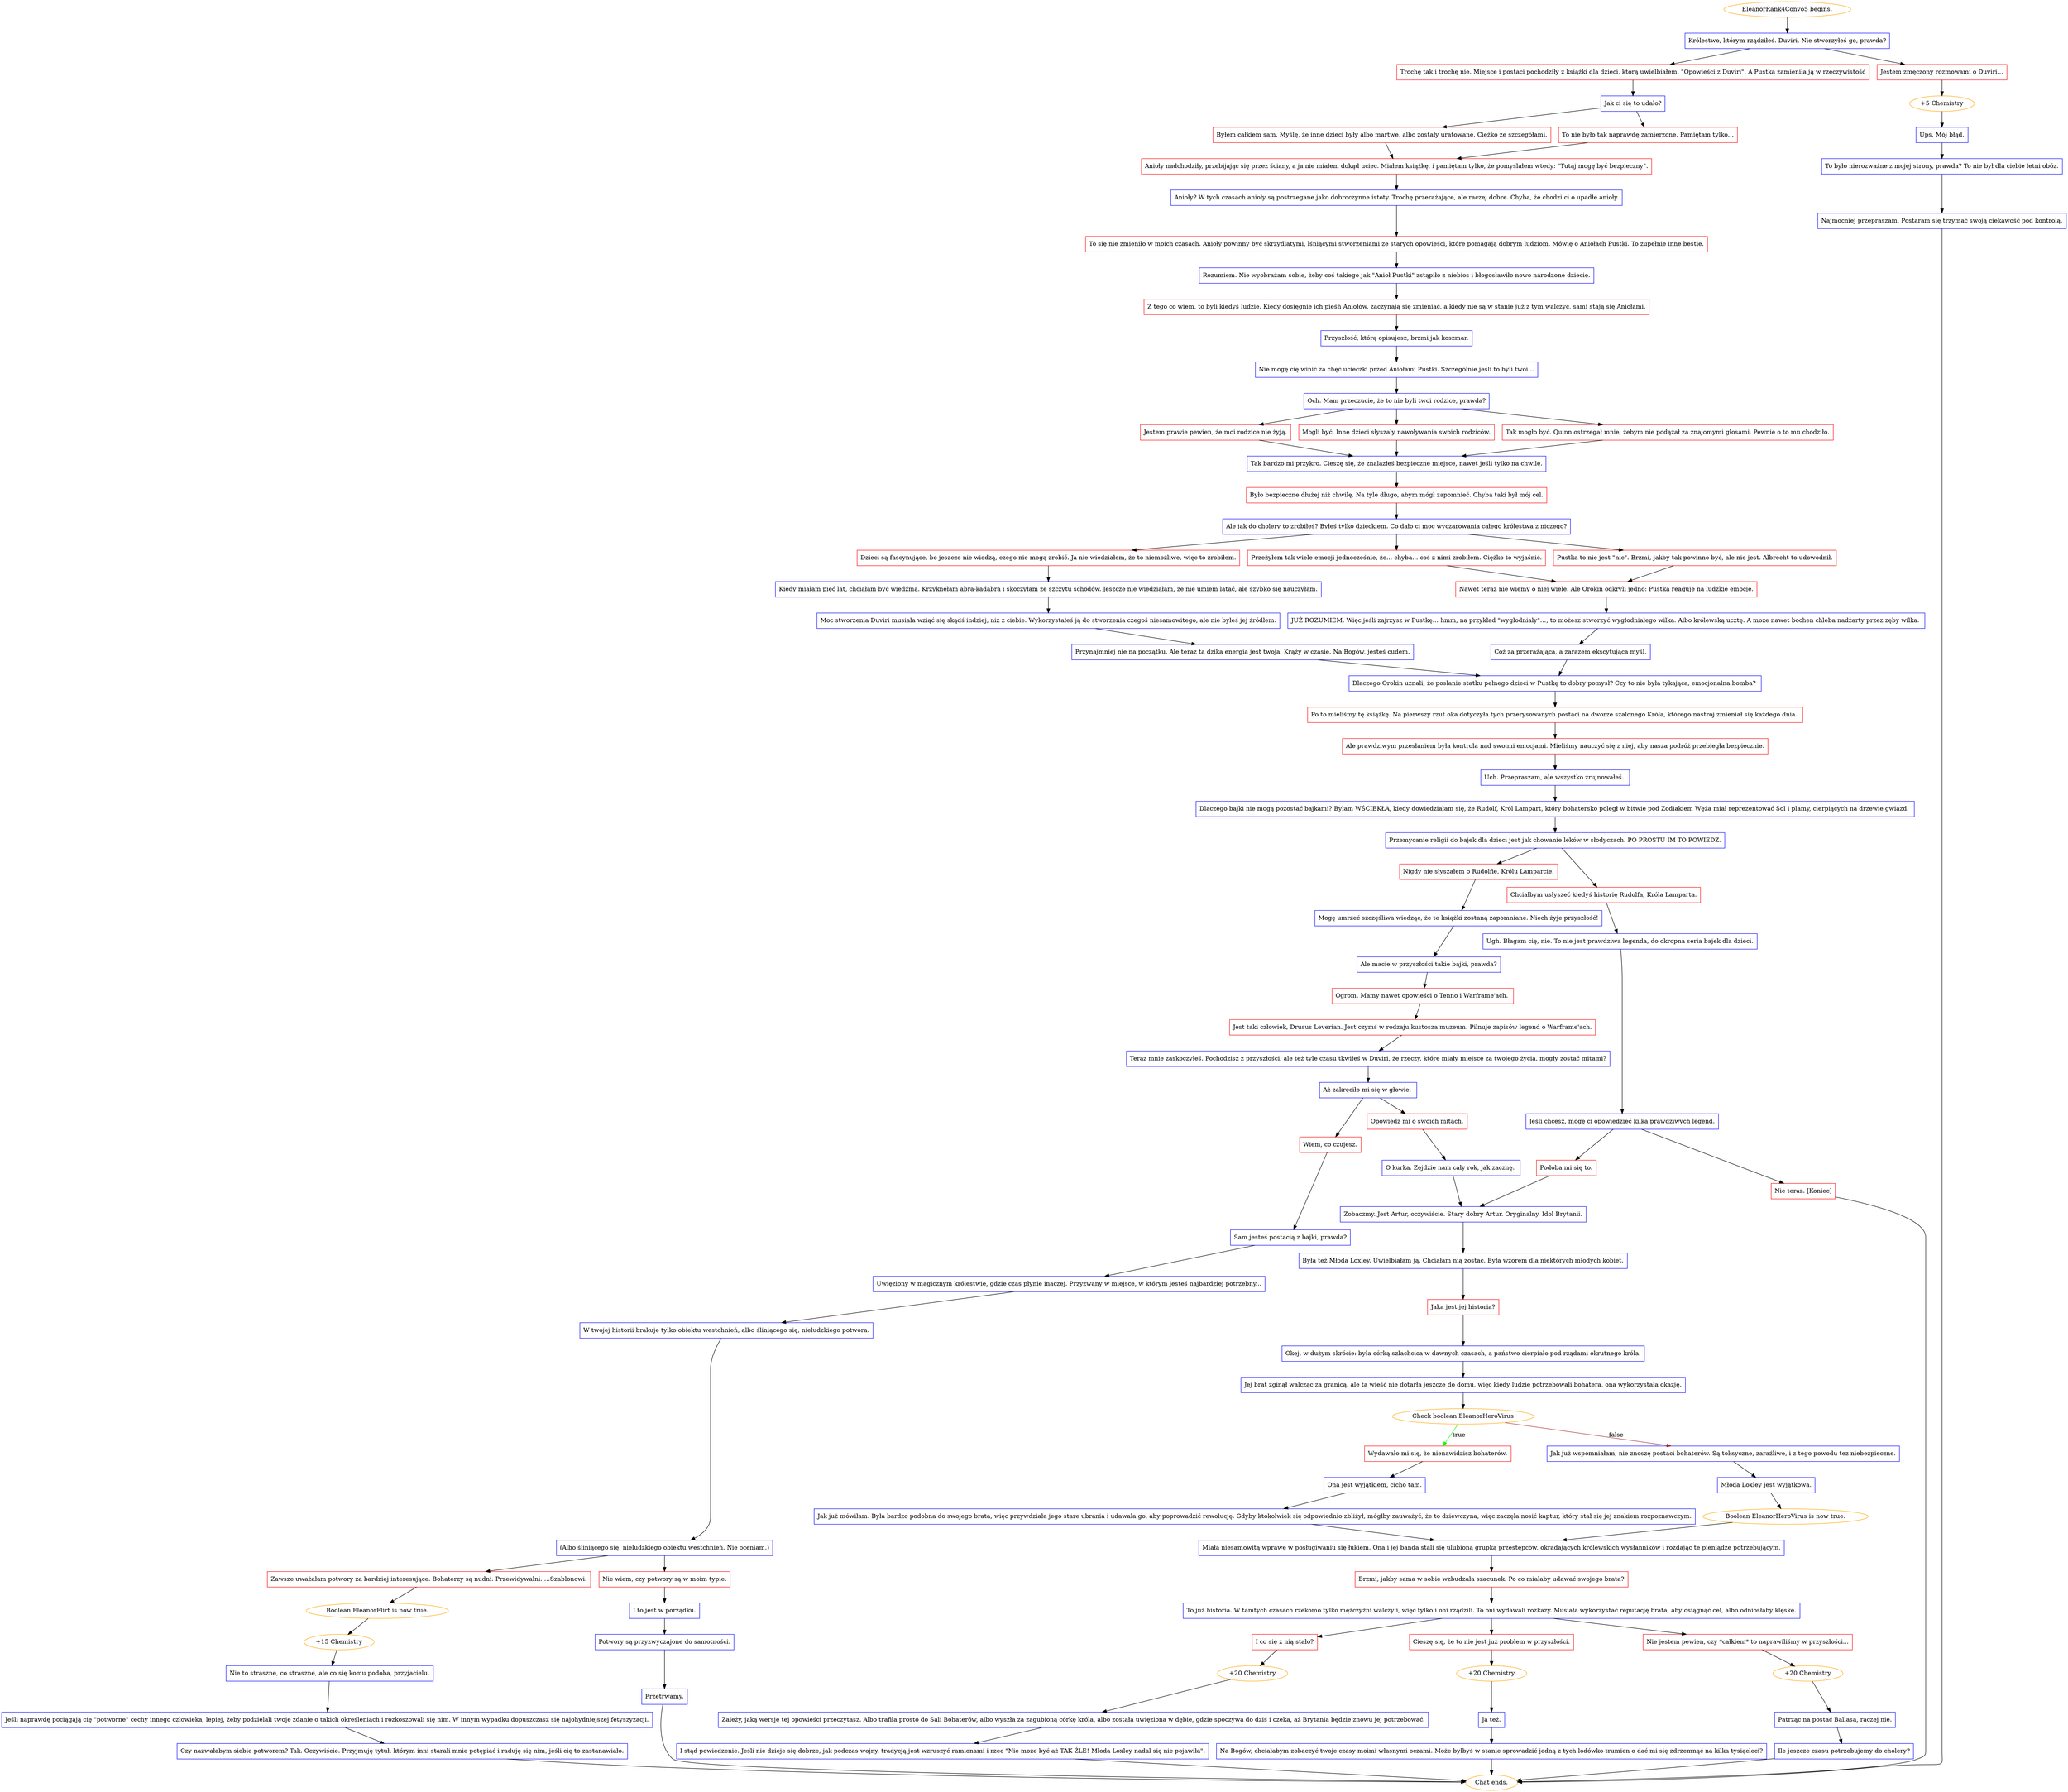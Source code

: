 digraph {
	"EleanorRank4Convo5 begins." [color=orange];
		"EleanorRank4Convo5 begins." -> j4195209277;
	j4195209277 [label="Królestwo, którym rządziłeś. Duviri. Nie stworzyłeś go, prawda?",shape=box,color=blue];
		j4195209277 -> j1126715421;
		j4195209277 -> j3318091879;
	j1126715421 [label="Trochę tak i trochę nie. Miejsce i postaci pochodziły z książki dla dzieci, którą uwielbiałem. \"Opowieści z Duviri\". A Pustka zamieniła ją w rzeczywistość",shape=box,color=red];
		j1126715421 -> j868935189;
	j3318091879 [label="Jestem zmęczony rozmowami o Duviri...",shape=box,color=red];
		j3318091879 -> j2603955882;
	j868935189 [label="Jak ci się to udało?",shape=box,color=blue];
		j868935189 -> j3955936920;
		j868935189 -> j892797096;
	j2603955882 [label="+5 Chemistry",color=orange];
		j2603955882 -> j3843067596;
	j3955936920 [label="Byłem całkiem sam. Myślę, że inne dzieci były albo martwe, albo zostały uratowane. Ciężko ze szczegółami.",shape=box,color=red];
		j3955936920 -> j1022745711;
	j892797096 [label="To nie było tak naprawdę zamierzone. Pamiętam tylko…",shape=box,color=red];
		j892797096 -> j1022745711;
	j3843067596 [label="Ups. Mój błąd.",shape=box,color=blue];
		j3843067596 -> j2467433743;
	j1022745711 [label="Anioły nadchodziły, przebijając się przez ściany, a ja nie miałem dokąd uciec. Miałem książkę, i pamiętam tylko, że pomyślałem wtedy: \"Tutaj mogę być bezpieczny\".",shape=box,color=red];
		j1022745711 -> j59518966;
	j2467433743 [label="To było nierozważne z mojej strony, prawda? To nie był dla ciebie letni obóz.",shape=box,color=blue];
		j2467433743 -> j6098878;
	j59518966 [label="Anioły? W tych czasach anioły są postrzegane jako dobroczynne istoty. Trochę przerażające, ale raczej dobre. Chyba, że chodzi ci o upadłe anioły.",shape=box,color=blue];
		j59518966 -> j1317837122;
	j6098878 [label="Najmocniej przepraszam. Postaram się trzymać swoją ciekawość pod kontrolą.",shape=box,color=blue];
		j6098878 -> "Chat ends.";
	j1317837122 [label="To się nie zmieniło w moich czasach. Anioły powinny być skrzydlatymi, lśniącymi stworzeniami ze starych opowieści, które pomagają dobrym ludziom. Mówię o Aniołach Pustki. To zupełnie inne bestie.",shape=box,color=red];
		j1317837122 -> j1012387877;
	"Chat ends." [color=orange];
	j1012387877 [label="Rozumiem. Nie wyobrażam sobie, żeby coś takiego jak \"Anioł Pustki\" zstąpiło z niebios i błogosławiło nowo narodzone dziecię.",shape=box,color=blue];
		j1012387877 -> j1265075092;
	j1265075092 [label="Z tego co wiem, to byli kiedyś ludzie. Kiedy dosięgnie ich pieśń Aniołów, zaczynają się zmieniać, a kiedy nie są w stanie już z tym walczyć, sami stają się Aniołami.",shape=box,color=red];
		j1265075092 -> j2842156106;
	j2842156106 [label="Przyszłość, którą opisujesz, brzmi jak koszmar.",shape=box,color=blue];
		j2842156106 -> j961990347;
	j961990347 [label="Nie mogę cię winić za chęć ucieczki przed Aniołami Pustki. Szczególnie jeśli to byli twoi…",shape=box,color=blue];
		j961990347 -> j2016283534;
	j2016283534 [label="Och. Mam przeczucie, że to nie byli twoi rodzice, prawda?",shape=box,color=blue];
		j2016283534 -> j2083476553;
		j2016283534 -> j2761393886;
		j2016283534 -> j484279685;
	j2083476553 [label="Jestem prawie pewien, że moi rodzice nie żyją.",shape=box,color=red];
		j2083476553 -> j899384568;
	j2761393886 [label="Mogli być. Inne dzieci słyszały nawoływania swoich rodziców.",shape=box,color=red];
		j2761393886 -> j899384568;
	j484279685 [label="Tak mogło być. Quinn ostrzegał mnie, żebym nie podążał za znajomymi głosami. Pewnie o to mu chodziło.",shape=box,color=red];
		j484279685 -> j899384568;
	j899384568 [label="Tak bardzo mi przykro. Cieszę się, że znalazłeś bezpieczne miejsce, nawet jeśli tylko na chwilę.",shape=box,color=blue];
		j899384568 -> j1051852883;
	j1051852883 [label="Było bezpieczne dłużej niż chwilę. Na tyle długo, abym mógł zapomnieć. Chyba taki był mój cel.",shape=box,color=red];
		j1051852883 -> j3300841973;
	j3300841973 [label="Ale jak do cholery to zrobiłeś? Byłeś tylko dzieckiem. Co dało ci moc wyczarowania całego królestwa z niczego?",shape=box,color=blue];
		j3300841973 -> j1952498925;
		j3300841973 -> j415236719;
		j3300841973 -> j1933719479;
	j1952498925 [label="Dzieci są fascynujące, bo jeszcze nie wiedzą, czego nie mogą zrobić. Ja nie wiedziałem, że to niemożliwe, więc to zrobiłem.",shape=box,color=red];
		j1952498925 -> j298471145;
	j415236719 [label="Przeżyłem tak wiele emocji jednocześnie, że... chyba... coś z nimi zrobiłem. Ciężko to wyjaśnić.",shape=box,color=red];
		j415236719 -> j3275281347;
	j1933719479 [label="Pustka to nie jest \"nic\". Brzmi, jakby tak powinno być, ale nie jest. Albrecht to udowodnił.",shape=box,color=red];
		j1933719479 -> j3275281347;
	j298471145 [label="Kiedy miałam pięć lat, chciałam być wiedźmą. Krzyknęłam abra-kadabra i skoczyłam ze szczytu schodów. Jeszcze nie wiedziałam, że nie umiem latać, ale szybko się nauczyłam.",shape=box,color=blue];
		j298471145 -> j1267174305;
	j3275281347 [label="Nawet teraz nie wiemy o niej wiele. Ale Orokin odkryli jedno: Pustka reaguje na ludzkie emocje.",shape=box,color=red];
		j3275281347 -> j3224101085;
	j1267174305 [label="Moc stworzenia Duviri musiała wziąć się skądś indziej, niż z ciebie. Wykorzystałeś ją do stworzenia czegoś niesamowitego, ale nie byłeś jej źródłem.",shape=box,color=blue];
		j1267174305 -> j2204975393;
	j3224101085 [label="JUŻ ROZUMIEM. Więc jeśli zajrzysz w Pustkę… hmm, na przykład \"wygłodniały\"…, to możesz stworzyć wygłodniałego wilka. Albo królewską ucztę. A może nawet bochen chleba nadżarty przez zęby wilka. ",shape=box,color=blue];
		j3224101085 -> j2842433010;
	j2204975393 [label="Przynajmniej nie na początku. Ale teraz ta dzika energia jest twoja. Krąży w czasie. Na Bogów, jesteś cudem.",shape=box,color=blue];
		j2204975393 -> j1049570420;
	j2842433010 [label="Cóż za przerażająca, a zarazem ekscytująca myśl.",shape=box,color=blue];
		j2842433010 -> j1049570420;
	j1049570420 [label="Dlaczego Orokin uznali, że posłanie statku pełnego dzieci w Pustkę to dobry pomysł? Czy to nie była tykająca, emocjonalna bomba? ",shape=box,color=blue];
		j1049570420 -> j370613301;
	j370613301 [label="Po to mieliśmy tę książkę. Na pierwszy rzut oka dotyczyła tych przerysowanych postaci na dworze szalonego Króla, którego nastrój zmieniał się każdego dnia. ",shape=box,color=red];
		j370613301 -> j3471026434;
	j3471026434 [label="Ale prawdziwym przesłaniem była kontrola nad swoimi emocjami. Mieliśmy nauczyć się z niej, aby nasza podróż przebiegła bezpiecznie.",shape=box,color=red];
		j3471026434 -> j2015359372;
	j2015359372 [label="Uch. Przepraszam, ale wszystko zrujnowałeś. ",shape=box,color=blue];
		j2015359372 -> j1475392876;
	j1475392876 [label="Dlaczego bajki nie mogą pozostać bajkami? Byłam WŚCIEKŁA, kiedy dowiedziałam się, że Rudolf, Król Lampart, który bohatersko poległ w bitwie pod Zodiakiem Węża miał reprezentować Sol i plamy, cierpiących na drzewie gwiazd. ",shape=box,color=blue];
		j1475392876 -> j2988496651;
	j2988496651 [label="Przemycanie religii do bajek dla dzieci jest jak chowanie leków w słodyczach. PO PROSTU IM TO POWIEDZ.",shape=box,color=blue];
		j2988496651 -> j2141635881;
		j2988496651 -> j3962469933;
	j2141635881 [label="Nigdy nie słyszałem o Rudolfie, Królu Lamparcie.",shape=box,color=red];
		j2141635881 -> j136413716;
	j3962469933 [label="Chciałbym usłyszeć kiedyś historię Rudolfa, Króla Lamparta.",shape=box,color=red];
		j3962469933 -> j3481892356;
	j136413716 [label="Mogę umrzeć szczęśliwa wiedząc, że te książki zostaną zapomniane. Niech żyje przyszłość!",shape=box,color=blue];
		j136413716 -> j3878698544;
	j3481892356 [label="Ugh. Błagam cię, nie. To nie jest prawdziwa legenda, do okropna seria bajek dla dzieci.",shape=box,color=blue];
		j3481892356 -> j3298732937;
	j3878698544 [label="Ale macie w przyszłości takie bajki, prawda?",shape=box,color=blue];
		j3878698544 -> j4065740319;
	j3298732937 [label="Jeśli chcesz, mogę ci opowiedzieć kilka prawdziwych legend.",shape=box,color=blue];
		j3298732937 -> j2779420169;
		j3298732937 -> j834702915;
	j4065740319 [label="Ogrom. Mamy nawet opowieści o Tenno i Warframe'ach. ",shape=box,color=red];
		j4065740319 -> j3326413478;
	j2779420169 [label="Podoba mi się to.",shape=box,color=red];
		j2779420169 -> j3838791771;
	j834702915 [label="Nie teraz. [Koniec]",shape=box,color=red];
		j834702915 -> "Chat ends.";
	j3326413478 [label="Jest taki człowiek, Drusus Leverian. Jest czymś w rodzaju kustosza muzeum. Pilnuje zapisów legend o Warframe'ach.",shape=box,color=red];
		j3326413478 -> j3507533497;
	j3838791771 [label="Zobaczmy. Jest Artur, oczywiście. Stary dobry Artur. Oryginalny. Idol Brytanii.",shape=box,color=blue];
		j3838791771 -> j3548731307;
	j3507533497 [label="Teraz mnie zaskoczyłeś. Pochodzisz z przyszłości, ale też tyle czasu tkwiłeś w Duviri, że rzeczy, które miały miejsce za twojego życia, mogły zostać mitami?",shape=box,color=blue];
		j3507533497 -> j3042488572;
	j3548731307 [label="Była też Młoda Loxley. Uwielbiałam ją. Chciałam nią zostać. Była wzorem dla niektórych młodych kobiet.",shape=box,color=blue];
		j3548731307 -> j2623256016;
	j3042488572 [label="Aż zakręciło mi się w głowie. ",shape=box,color=blue];
		j3042488572 -> j3717428953;
		j3042488572 -> j1703861312;
	j2623256016 [label="Jaka jest jej historia?",shape=box,color=red];
		j2623256016 -> j94930229;
	j3717428953 [label="Wiem, co czujesz.",shape=box,color=red];
		j3717428953 -> j2270771272;
	j1703861312 [label="Opowiedz mi o swoich mitach.",shape=box,color=red];
		j1703861312 -> j109101079;
	j94930229 [label="Okej, w dużym skrócie: była córką szlachcica w dawnych czasach, a państwo cierpiało pod rządami okrutnego króla.",shape=box,color=blue];
		j94930229 -> j224366818;
	j2270771272 [label="Sam jesteś postacią z bajki, prawda?",shape=box,color=blue];
		j2270771272 -> j2338623448;
	j109101079 [label="O kurka. Zejdzie nam cały rok, jak zacznę. ",shape=box,color=blue];
		j109101079 -> j3838791771;
	j224366818 [label="Jej brat zginął walcząc za granicą, ale ta wieść nie dotarła jeszcze do domu, więc kiedy ludzie potrzebowali bohatera, ona wykorzystała okazję.",shape=box,color=blue];
		j224366818 -> j1630342508;
	j2338623448 [label="Uwięziony w magicznym królestwie, gdzie czas płynie inaczej. Przyzwany w miejsce, w którym jesteś najbardziej potrzebny...",shape=box,color=blue];
		j2338623448 -> j1051440471;
	j1630342508 [label="Check boolean EleanorHeroVirus",color=orange];
		j1630342508 -> j2423174764 [label=true,color=green];
		j1630342508 -> j2405815769 [label=false,color=brown];
	j1051440471 [label="W twojej historii brakuje tylko obiektu westchnień, albo śliniącego się, nieludzkiego potwora.",shape=box,color=blue];
		j1051440471 -> j1253724405;
	j2423174764 [label="Wydawało mi się, że nienawidzisz bohaterów.",shape=box,color=red];
		j2423174764 -> j2949962993;
	j2405815769 [label="Jak już wspomniałam, nie znoszę postaci bohaterów. Są toksyczne, zaraźliwe, i z tego powodu tez niebezpieczne.",shape=box,color=blue];
		j2405815769 -> j4142595394;
	j1253724405 [label="(Albo śliniącego się, nieludzkiego obiektu westchnień. Nie oceniam.)",shape=box,color=blue];
		j1253724405 -> j1668959882;
		j1253724405 -> j3010342637;
	j2949962993 [label="Ona jest wyjątkiem, cicho tam.",shape=box,color=blue];
		j2949962993 -> j1428679128;
	j4142595394 [label="Młoda Loxley jest wyjątkowa.",shape=box,color=blue];
		j4142595394 -> j2360048897;
	j1668959882 [label="Zawsze uważałam potwory za bardziej interesujące. Bohaterzy są nudni. Przewidywalni. ...Szablonowi.",shape=box,color=red];
		j1668959882 -> j3488496730;
	j3010342637 [label="Nie wiem, czy potwory są w moim typie.",shape=box,color=red];
		j3010342637 -> j3917461901;
	j1428679128 [label="Jak już mówiłam. Była bardzo podobna do swojego brata, więc przywdziała jego stare ubrania i udawała go, aby poprowadzić rewolucję. Gdyby ktokolwiek się odpowiednio zbliżył, mógłby zauważyć, że to dziewczyna, więc zaczęła nosić kaptur, który stał się jej znakiem rozpoznawczym.",shape=box,color=blue];
		j1428679128 -> j2614532938;
	j2360048897 [label="Boolean EleanorHeroVirus is now true.",color=orange];
		j2360048897 -> j2614532938;
	j3488496730 [label="Boolean EleanorFlirt is now true.",color=orange];
		j3488496730 -> j3817328786;
	j3917461901 [label="I to jest w porządku.",shape=box,color=blue];
		j3917461901 -> j2922098311;
	j2614532938 [label="Miała niesamowitą wprawę w posługiwaniu się łukiem. Ona i jej banda stali się ulubioną grupką przestępców, okradających królewskich wysłanników i rozdając te pieniądze potrzebującym.",shape=box,color=blue];
		j2614532938 -> j773299707;
	j3817328786 [label="+15 Chemistry",color=orange];
		j3817328786 -> j3667561986;
	j2922098311 [label="Potwory są przyzwyczajone do samotności.",shape=box,color=blue];
		j2922098311 -> j1084372012;
	j773299707 [label="Brzmi, jakby sama w sobie wzbudzała szacunek. Po co miałaby udawać swojego brata?",shape=box,color=red];
		j773299707 -> j1657117565;
	j3667561986 [label="Nie to straszne, co straszne, ale co się komu podoba, przyjacielu.",shape=box,color=blue];
		j3667561986 -> j946612669;
	j1084372012 [label="Przetrwamy.",shape=box,color=blue];
		j1084372012 -> "Chat ends.";
	j1657117565 [label="To już historia. W tamtych czasach rzekomo tylko mężczyźni walczyli, więc tylko i oni rządzili. To oni wydawali rozkazy. Musiała wykorzystać reputację brata, aby osiągnąć cel, albo odniosłaby klęskę.",shape=box,color=blue];
		j1657117565 -> j933339021;
		j1657117565 -> j4120077813;
		j1657117565 -> j2099017742;
	j946612669 [label="Jeśli naprawdę pociągają cię \"potworne\" cechy innego człowieka, lepiej, żeby podzielali twoje zdanie o takich określeniach i rozkoszowali się nim. W innym wypadku dopuszczasz się najohydniejszej fetyszyzacji.",shape=box,color=blue];
		j946612669 -> j2555242070;
	j933339021 [label="I co się z nią stało?",shape=box,color=red];
		j933339021 -> j739154195;
	j4120077813 [label="Cieszę się, że to nie jest już problem w przyszłości.",shape=box,color=red];
		j4120077813 -> j3396335266;
	j2099017742 [label="Nie jestem pewien, czy *całkiem* to naprawiliśmy w przyszłości...",shape=box,color=red];
		j2099017742 -> j1160538716;
	j2555242070 [label="Czy nazwałabym siebie potworem? Tak. Oczywiście. Przyjmuję tytuł, którym inni starali mnie potępiać i raduję się nim, jeśli cię to zastanawiało.",shape=box,color=blue];
		j2555242070 -> "Chat ends.";
	j739154195 [label="+20 Chemistry",color=orange];
		j739154195 -> j4112161988;
	j3396335266 [label="+20 Chemistry",color=orange];
		j3396335266 -> j163127113;
	j1160538716 [label="+20 Chemistry",color=orange];
		j1160538716 -> j1882182148;
	j4112161988 [label="Zależy, jaką wersję tej opowieści przeczytasz. Albo trafiła prosto do Sali Bohaterów, albo wyszła za zagubioną córkę króla, albo została uwięziona w dębie, gdzie spoczywa do dziś i czeka, aż Brytania będzie znowu jej potrzebować.",shape=box,color=blue];
		j4112161988 -> j2287308597;
	j163127113 [label="Ja też.",shape=box,color=blue];
		j163127113 -> j3447581896;
	j1882182148 [label="Patrząc na postać Ballasa, raczej nie.",shape=box,color=blue];
		j1882182148 -> j1029890993;
	j2287308597 [label="I stąd powiedzenie. Jeśli nie dzieje się dobrze, jak podczas wojny, tradycją jest wzruszyć ramionami i rzec \"Nie może być aż TAK ŹLE! Młoda Loxley nadal się nie pojawiła\".",shape=box,color=blue];
		j2287308597 -> "Chat ends.";
	j3447581896 [label="Na Bogów, chciałabym zobaczyć twoje czasy moimi własnymi oczami. Może byłbyś w stanie sprowadzić jedną z tych lodówko-trumien o dać mi się zdrzemnąć na kilka tysiącleci?",shape=box,color=blue];
		j3447581896 -> "Chat ends.";
	j1029890993 [label="Ile jeszcze czasu potrzebujemy do cholery?",shape=box,color=blue];
		j1029890993 -> "Chat ends.";
}